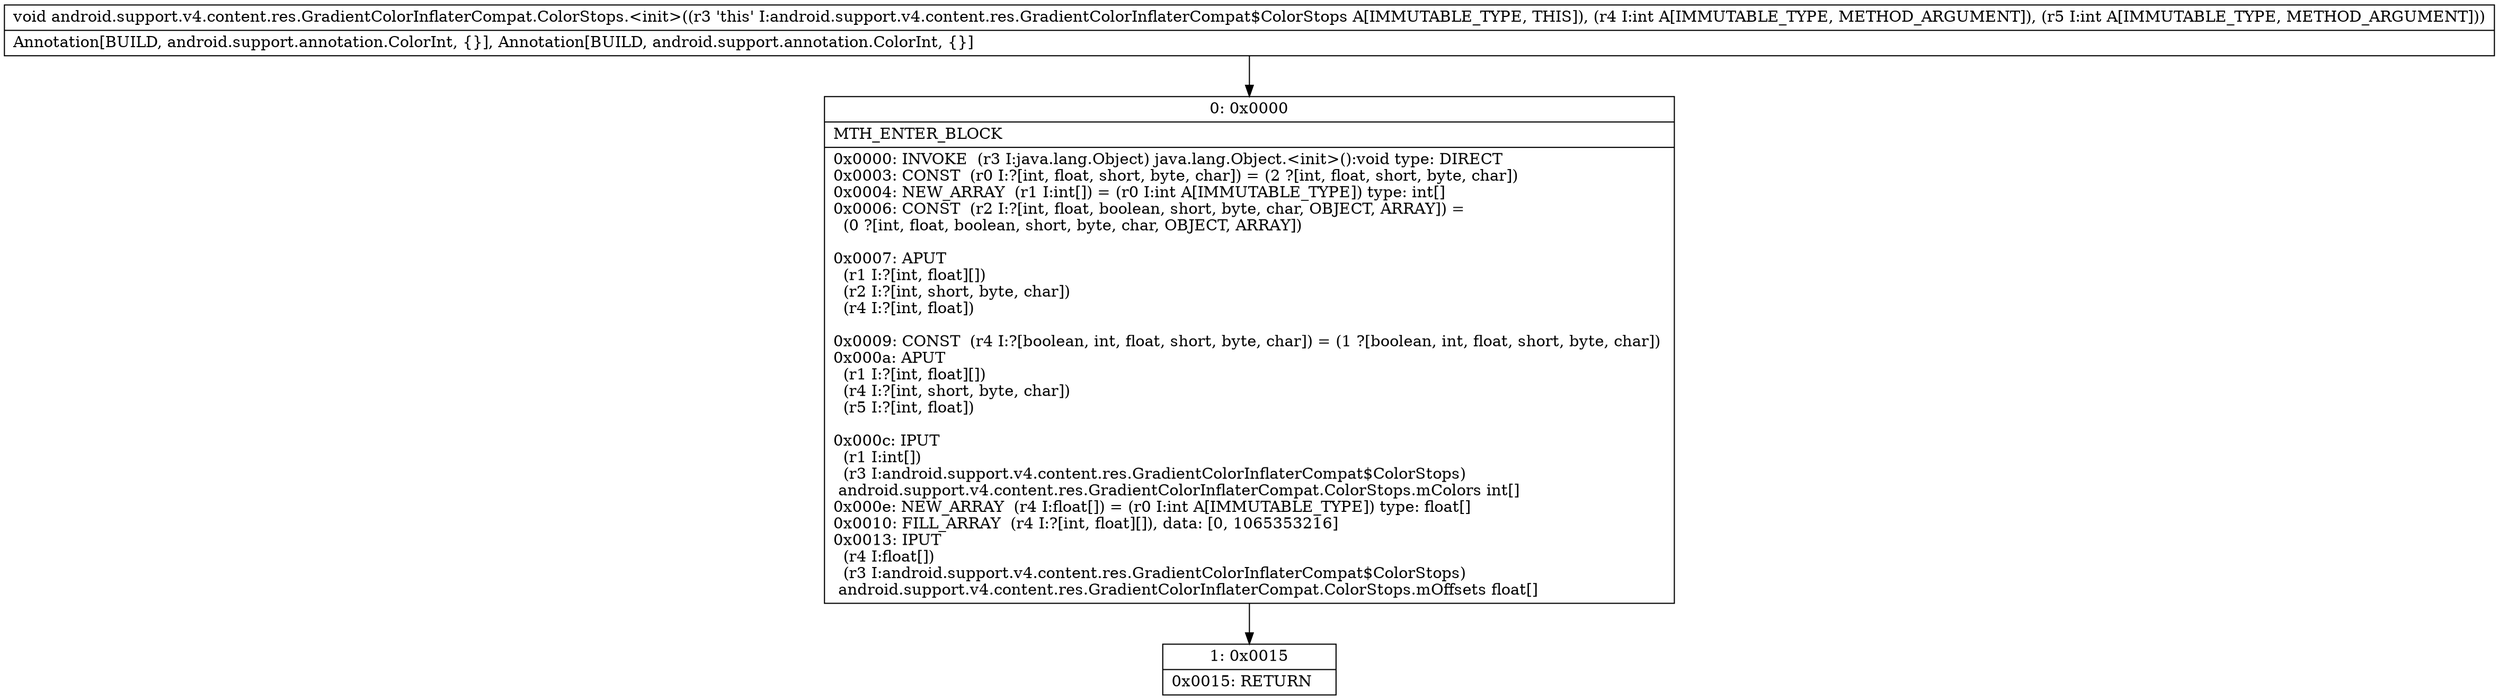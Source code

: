 digraph "CFG forandroid.support.v4.content.res.GradientColorInflaterCompat.ColorStops.\<init\>(II)V" {
Node_0 [shape=record,label="{0\:\ 0x0000|MTH_ENTER_BLOCK\l|0x0000: INVOKE  (r3 I:java.lang.Object) java.lang.Object.\<init\>():void type: DIRECT \l0x0003: CONST  (r0 I:?[int, float, short, byte, char]) = (2 ?[int, float, short, byte, char]) \l0x0004: NEW_ARRAY  (r1 I:int[]) = (r0 I:int A[IMMUTABLE_TYPE]) type: int[] \l0x0006: CONST  (r2 I:?[int, float, boolean, short, byte, char, OBJECT, ARRAY]) = \l  (0 ?[int, float, boolean, short, byte, char, OBJECT, ARRAY])\l \l0x0007: APUT  \l  (r1 I:?[int, float][])\l  (r2 I:?[int, short, byte, char])\l  (r4 I:?[int, float])\l \l0x0009: CONST  (r4 I:?[boolean, int, float, short, byte, char]) = (1 ?[boolean, int, float, short, byte, char]) \l0x000a: APUT  \l  (r1 I:?[int, float][])\l  (r4 I:?[int, short, byte, char])\l  (r5 I:?[int, float])\l \l0x000c: IPUT  \l  (r1 I:int[])\l  (r3 I:android.support.v4.content.res.GradientColorInflaterCompat$ColorStops)\l android.support.v4.content.res.GradientColorInflaterCompat.ColorStops.mColors int[] \l0x000e: NEW_ARRAY  (r4 I:float[]) = (r0 I:int A[IMMUTABLE_TYPE]) type: float[] \l0x0010: FILL_ARRAY  (r4 I:?[int, float][]), data: [0, 1065353216] \l0x0013: IPUT  \l  (r4 I:float[])\l  (r3 I:android.support.v4.content.res.GradientColorInflaterCompat$ColorStops)\l android.support.v4.content.res.GradientColorInflaterCompat.ColorStops.mOffsets float[] \l}"];
Node_1 [shape=record,label="{1\:\ 0x0015|0x0015: RETURN   \l}"];
MethodNode[shape=record,label="{void android.support.v4.content.res.GradientColorInflaterCompat.ColorStops.\<init\>((r3 'this' I:android.support.v4.content.res.GradientColorInflaterCompat$ColorStops A[IMMUTABLE_TYPE, THIS]), (r4 I:int A[IMMUTABLE_TYPE, METHOD_ARGUMENT]), (r5 I:int A[IMMUTABLE_TYPE, METHOD_ARGUMENT]))  | Annotation[BUILD, android.support.annotation.ColorInt, \{\}], Annotation[BUILD, android.support.annotation.ColorInt, \{\}]\l}"];
MethodNode -> Node_0;
Node_0 -> Node_1;
}

